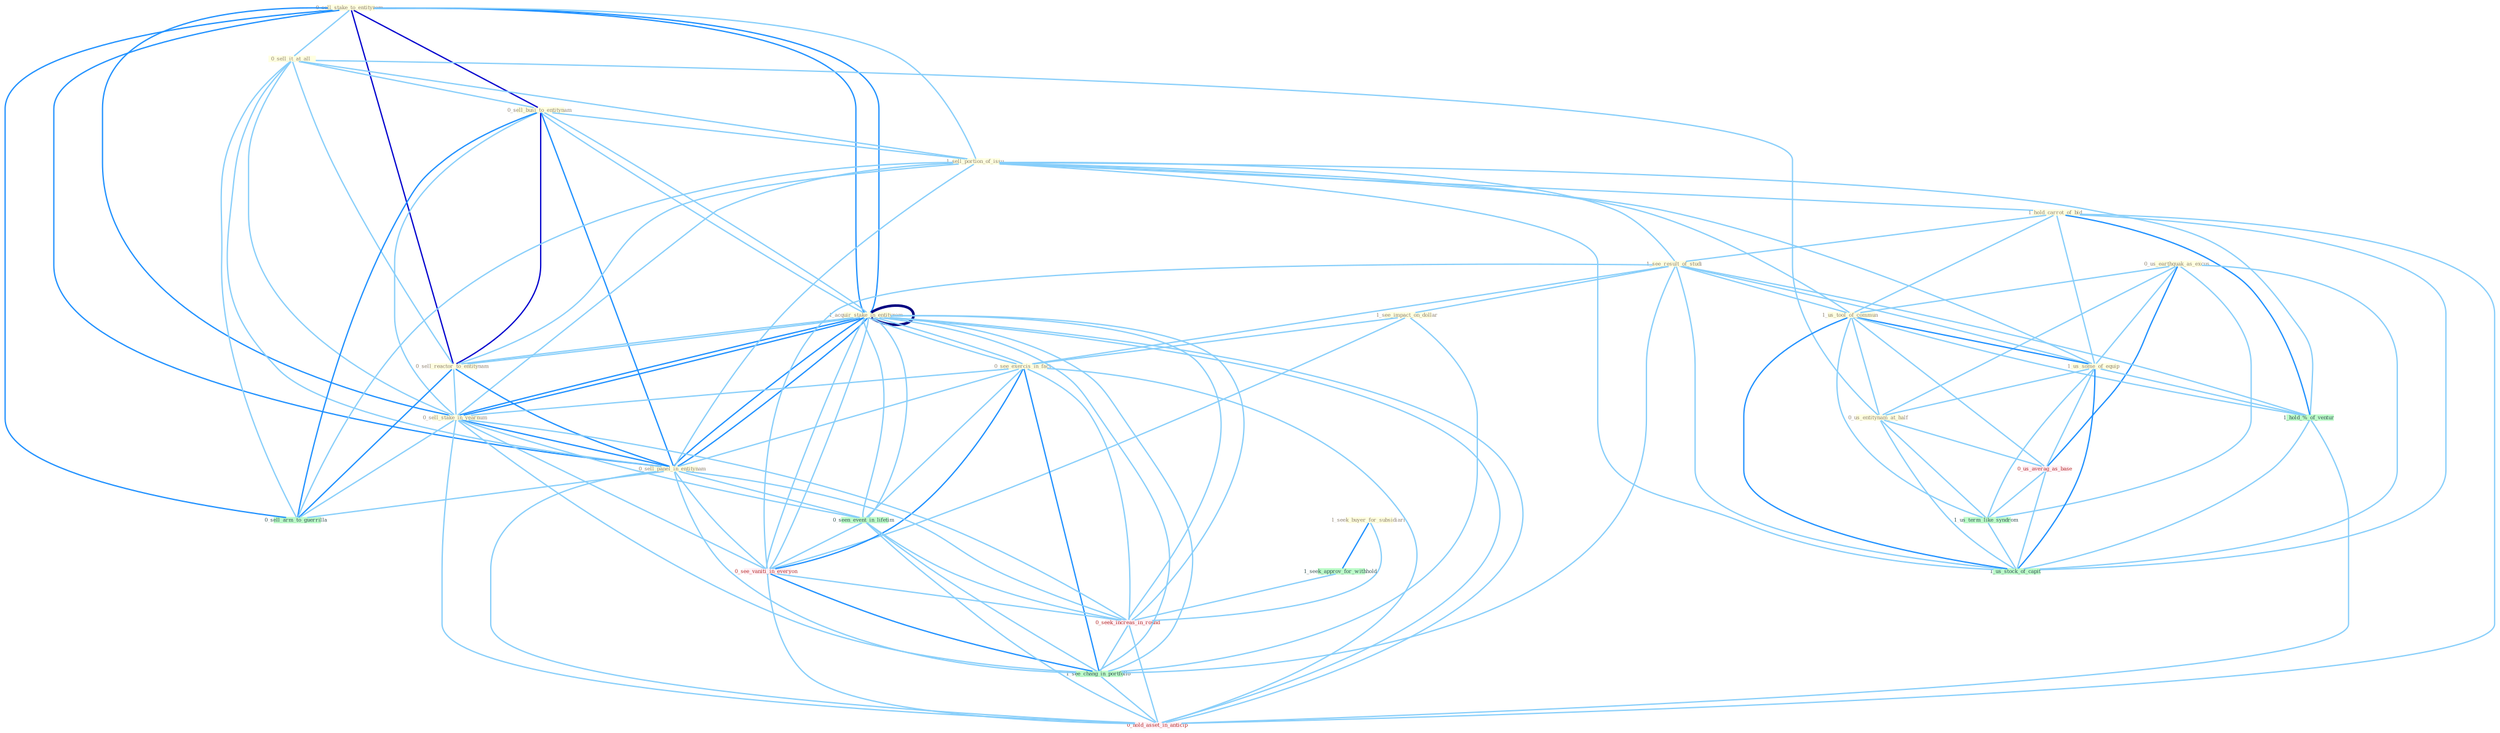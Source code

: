 Graph G{ 
    node
    [shape=polygon,style=filled,width=.5,height=.06,color="#BDFCC9",fixedsize=true,fontsize=4,
    fontcolor="#2f4f4f"];
    {node
    [color="#ffffe0", fontcolor="#8b7d6b"] "0_sell_stake_to_entitynam " "0_sell_it_at_all " "0_sell_busi_to_entitynam " "1_acquir_stake_in_entitynam " "1_sell_portion_of_issu " "1_hold_carrot_of_bid " "0_us_earthquak_as_excus " "1_see_result_of_studi " "1_see_impact_on_dollar " "0_sell_reactor_to_entitynam " "1_seek_buyer_for_subsidiari " "1_us_tool_of_commun " "1_acquir_stake_in_entitynam " "1_us_some_of_equip " "0_us_entitynam_at_half " "0_see_exercis_in_fact " "0_sell_stake_in_yearnum " "0_sell_panel_in_entitynam "}
{node [color="#fff0f5", fontcolor="#b22222"] "0_us_averag_as_base " "0_see_vaniti_in_everyon " "0_seek_increas_in_round " "0_hold_asset_in_anticip "}
edge [color="#B0E2FF"];

	"0_sell_stake_to_entitynam " -- "0_sell_it_at_all " [w="1", color="#87cefa" ];
	"0_sell_stake_to_entitynam " -- "0_sell_busi_to_entitynam " [w="3", color="#0000cd" , len=0.6];
	"0_sell_stake_to_entitynam " -- "1_acquir_stake_in_entitynam " [w="2", color="#1e90ff" , len=0.8];
	"0_sell_stake_to_entitynam " -- "1_sell_portion_of_issu " [w="1", color="#87cefa" ];
	"0_sell_stake_to_entitynam " -- "0_sell_reactor_to_entitynam " [w="3", color="#0000cd" , len=0.6];
	"0_sell_stake_to_entitynam " -- "1_acquir_stake_in_entitynam " [w="2", color="#1e90ff" , len=0.8];
	"0_sell_stake_to_entitynam " -- "0_sell_stake_in_yearnum " [w="2", color="#1e90ff" , len=0.8];
	"0_sell_stake_to_entitynam " -- "0_sell_panel_in_entitynam " [w="2", color="#1e90ff" , len=0.8];
	"0_sell_stake_to_entitynam " -- "0_sell_arm_to_guerrilla " [w="2", color="#1e90ff" , len=0.8];
	"0_sell_it_at_all " -- "0_sell_busi_to_entitynam " [w="1", color="#87cefa" ];
	"0_sell_it_at_all " -- "1_sell_portion_of_issu " [w="1", color="#87cefa" ];
	"0_sell_it_at_all " -- "0_sell_reactor_to_entitynam " [w="1", color="#87cefa" ];
	"0_sell_it_at_all " -- "0_us_entitynam_at_half " [w="1", color="#87cefa" ];
	"0_sell_it_at_all " -- "0_sell_stake_in_yearnum " [w="1", color="#87cefa" ];
	"0_sell_it_at_all " -- "0_sell_panel_in_entitynam " [w="1", color="#87cefa" ];
	"0_sell_it_at_all " -- "0_sell_arm_to_guerrilla " [w="1", color="#87cefa" ];
	"0_sell_busi_to_entitynam " -- "1_acquir_stake_in_entitynam " [w="1", color="#87cefa" ];
	"0_sell_busi_to_entitynam " -- "1_sell_portion_of_issu " [w="1", color="#87cefa" ];
	"0_sell_busi_to_entitynam " -- "0_sell_reactor_to_entitynam " [w="3", color="#0000cd" , len=0.6];
	"0_sell_busi_to_entitynam " -- "1_acquir_stake_in_entitynam " [w="1", color="#87cefa" ];
	"0_sell_busi_to_entitynam " -- "0_sell_stake_in_yearnum " [w="1", color="#87cefa" ];
	"0_sell_busi_to_entitynam " -- "0_sell_panel_in_entitynam " [w="2", color="#1e90ff" , len=0.8];
	"0_sell_busi_to_entitynam " -- "0_sell_arm_to_guerrilla " [w="2", color="#1e90ff" , len=0.8];
	"1_acquir_stake_in_entitynam " -- "0_sell_reactor_to_entitynam " [w="1", color="#87cefa" ];
	"1_acquir_stake_in_entitynam " -- "1_acquir_stake_in_entitynam " [w="4", style=bold, color="#000080", len=0.4];
	"1_acquir_stake_in_entitynam " -- "0_see_exercis_in_fact " [w="1", color="#87cefa" ];
	"1_acquir_stake_in_entitynam " -- "0_sell_stake_in_yearnum " [w="2", color="#1e90ff" , len=0.8];
	"1_acquir_stake_in_entitynam " -- "0_sell_panel_in_entitynam " [w="2", color="#1e90ff" , len=0.8];
	"1_acquir_stake_in_entitynam " -- "0_seen_event_in_lifetim " [w="1", color="#87cefa" ];
	"1_acquir_stake_in_entitynam " -- "0_see_vaniti_in_everyon " [w="1", color="#87cefa" ];
	"1_acquir_stake_in_entitynam " -- "0_seek_increas_in_round " [w="1", color="#87cefa" ];
	"1_acquir_stake_in_entitynam " -- "1_see_chang_in_portfolio " [w="1", color="#87cefa" ];
	"1_acquir_stake_in_entitynam " -- "0_hold_asset_in_anticip " [w="1", color="#87cefa" ];
	"1_sell_portion_of_issu " -- "1_hold_carrot_of_bid " [w="1", color="#87cefa" ];
	"1_sell_portion_of_issu " -- "1_see_result_of_studi " [w="1", color="#87cefa" ];
	"1_sell_portion_of_issu " -- "0_sell_reactor_to_entitynam " [w="1", color="#87cefa" ];
	"1_sell_portion_of_issu " -- "1_us_tool_of_commun " [w="1", color="#87cefa" ];
	"1_sell_portion_of_issu " -- "1_us_some_of_equip " [w="1", color="#87cefa" ];
	"1_sell_portion_of_issu " -- "0_sell_stake_in_yearnum " [w="1", color="#87cefa" ];
	"1_sell_portion_of_issu " -- "0_sell_panel_in_entitynam " [w="1", color="#87cefa" ];
	"1_sell_portion_of_issu " -- "1_hold_%_of_ventur " [w="1", color="#87cefa" ];
	"1_sell_portion_of_issu " -- "0_sell_arm_to_guerrilla " [w="1", color="#87cefa" ];
	"1_sell_portion_of_issu " -- "1_us_stock_of_capit " [w="1", color="#87cefa" ];
	"1_hold_carrot_of_bid " -- "1_see_result_of_studi " [w="1", color="#87cefa" ];
	"1_hold_carrot_of_bid " -- "1_us_tool_of_commun " [w="1", color="#87cefa" ];
	"1_hold_carrot_of_bid " -- "1_us_some_of_equip " [w="1", color="#87cefa" ];
	"1_hold_carrot_of_bid " -- "1_hold_%_of_ventur " [w="2", color="#1e90ff" , len=0.8];
	"1_hold_carrot_of_bid " -- "1_us_stock_of_capit " [w="1", color="#87cefa" ];
	"1_hold_carrot_of_bid " -- "0_hold_asset_in_anticip " [w="1", color="#87cefa" ];
	"0_us_earthquak_as_excus " -- "1_us_tool_of_commun " [w="1", color="#87cefa" ];
	"0_us_earthquak_as_excus " -- "1_us_some_of_equip " [w="1", color="#87cefa" ];
	"0_us_earthquak_as_excus " -- "0_us_entitynam_at_half " [w="1", color="#87cefa" ];
	"0_us_earthquak_as_excus " -- "0_us_averag_as_base " [w="2", color="#1e90ff" , len=0.8];
	"0_us_earthquak_as_excus " -- "1_us_term_like_syndrom " [w="1", color="#87cefa" ];
	"0_us_earthquak_as_excus " -- "1_us_stock_of_capit " [w="1", color="#87cefa" ];
	"1_see_result_of_studi " -- "1_see_impact_on_dollar " [w="1", color="#87cefa" ];
	"1_see_result_of_studi " -- "1_us_tool_of_commun " [w="1", color="#87cefa" ];
	"1_see_result_of_studi " -- "1_us_some_of_equip " [w="1", color="#87cefa" ];
	"1_see_result_of_studi " -- "0_see_exercis_in_fact " [w="1", color="#87cefa" ];
	"1_see_result_of_studi " -- "1_hold_%_of_ventur " [w="1", color="#87cefa" ];
	"1_see_result_of_studi " -- "0_see_vaniti_in_everyon " [w="1", color="#87cefa" ];
	"1_see_result_of_studi " -- "1_us_stock_of_capit " [w="1", color="#87cefa" ];
	"1_see_result_of_studi " -- "1_see_chang_in_portfolio " [w="1", color="#87cefa" ];
	"1_see_impact_on_dollar " -- "0_see_exercis_in_fact " [w="1", color="#87cefa" ];
	"1_see_impact_on_dollar " -- "0_see_vaniti_in_everyon " [w="1", color="#87cefa" ];
	"1_see_impact_on_dollar " -- "1_see_chang_in_portfolio " [w="1", color="#87cefa" ];
	"0_sell_reactor_to_entitynam " -- "1_acquir_stake_in_entitynam " [w="1", color="#87cefa" ];
	"0_sell_reactor_to_entitynam " -- "0_sell_stake_in_yearnum " [w="1", color="#87cefa" ];
	"0_sell_reactor_to_entitynam " -- "0_sell_panel_in_entitynam " [w="2", color="#1e90ff" , len=0.8];
	"0_sell_reactor_to_entitynam " -- "0_sell_arm_to_guerrilla " [w="2", color="#1e90ff" , len=0.8];
	"1_seek_buyer_for_subsidiari " -- "1_seek_approv_for_withhold " [w="2", color="#1e90ff" , len=0.8];
	"1_seek_buyer_for_subsidiari " -- "0_seek_increas_in_round " [w="1", color="#87cefa" ];
	"1_us_tool_of_commun " -- "1_us_some_of_equip " [w="2", color="#1e90ff" , len=0.8];
	"1_us_tool_of_commun " -- "0_us_entitynam_at_half " [w="1", color="#87cefa" ];
	"1_us_tool_of_commun " -- "0_us_averag_as_base " [w="1", color="#87cefa" ];
	"1_us_tool_of_commun " -- "1_us_term_like_syndrom " [w="1", color="#87cefa" ];
	"1_us_tool_of_commun " -- "1_hold_%_of_ventur " [w="1", color="#87cefa" ];
	"1_us_tool_of_commun " -- "1_us_stock_of_capit " [w="2", color="#1e90ff" , len=0.8];
	"1_acquir_stake_in_entitynam " -- "0_see_exercis_in_fact " [w="1", color="#87cefa" ];
	"1_acquir_stake_in_entitynam " -- "0_sell_stake_in_yearnum " [w="2", color="#1e90ff" , len=0.8];
	"1_acquir_stake_in_entitynam " -- "0_sell_panel_in_entitynam " [w="2", color="#1e90ff" , len=0.8];
	"1_acquir_stake_in_entitynam " -- "0_seen_event_in_lifetim " [w="1", color="#87cefa" ];
	"1_acquir_stake_in_entitynam " -- "0_see_vaniti_in_everyon " [w="1", color="#87cefa" ];
	"1_acquir_stake_in_entitynam " -- "0_seek_increas_in_round " [w="1", color="#87cefa" ];
	"1_acquir_stake_in_entitynam " -- "1_see_chang_in_portfolio " [w="1", color="#87cefa" ];
	"1_acquir_stake_in_entitynam " -- "0_hold_asset_in_anticip " [w="1", color="#87cefa" ];
	"1_us_some_of_equip " -- "0_us_entitynam_at_half " [w="1", color="#87cefa" ];
	"1_us_some_of_equip " -- "0_us_averag_as_base " [w="1", color="#87cefa" ];
	"1_us_some_of_equip " -- "1_us_term_like_syndrom " [w="1", color="#87cefa" ];
	"1_us_some_of_equip " -- "1_hold_%_of_ventur " [w="1", color="#87cefa" ];
	"1_us_some_of_equip " -- "1_us_stock_of_capit " [w="2", color="#1e90ff" , len=0.8];
	"0_us_entitynam_at_half " -- "0_us_averag_as_base " [w="1", color="#87cefa" ];
	"0_us_entitynam_at_half " -- "1_us_term_like_syndrom " [w="1", color="#87cefa" ];
	"0_us_entitynam_at_half " -- "1_us_stock_of_capit " [w="1", color="#87cefa" ];
	"0_see_exercis_in_fact " -- "0_sell_stake_in_yearnum " [w="1", color="#87cefa" ];
	"0_see_exercis_in_fact " -- "0_sell_panel_in_entitynam " [w="1", color="#87cefa" ];
	"0_see_exercis_in_fact " -- "0_seen_event_in_lifetim " [w="1", color="#87cefa" ];
	"0_see_exercis_in_fact " -- "0_see_vaniti_in_everyon " [w="2", color="#1e90ff" , len=0.8];
	"0_see_exercis_in_fact " -- "0_seek_increas_in_round " [w="1", color="#87cefa" ];
	"0_see_exercis_in_fact " -- "1_see_chang_in_portfolio " [w="2", color="#1e90ff" , len=0.8];
	"0_see_exercis_in_fact " -- "0_hold_asset_in_anticip " [w="1", color="#87cefa" ];
	"0_sell_stake_in_yearnum " -- "0_sell_panel_in_entitynam " [w="2", color="#1e90ff" , len=0.8];
	"0_sell_stake_in_yearnum " -- "0_seen_event_in_lifetim " [w="1", color="#87cefa" ];
	"0_sell_stake_in_yearnum " -- "0_see_vaniti_in_everyon " [w="1", color="#87cefa" ];
	"0_sell_stake_in_yearnum " -- "0_sell_arm_to_guerrilla " [w="1", color="#87cefa" ];
	"0_sell_stake_in_yearnum " -- "0_seek_increas_in_round " [w="1", color="#87cefa" ];
	"0_sell_stake_in_yearnum " -- "1_see_chang_in_portfolio " [w="1", color="#87cefa" ];
	"0_sell_stake_in_yearnum " -- "0_hold_asset_in_anticip " [w="1", color="#87cefa" ];
	"0_sell_panel_in_entitynam " -- "0_seen_event_in_lifetim " [w="1", color="#87cefa" ];
	"0_sell_panel_in_entitynam " -- "0_see_vaniti_in_everyon " [w="1", color="#87cefa" ];
	"0_sell_panel_in_entitynam " -- "0_sell_arm_to_guerrilla " [w="1", color="#87cefa" ];
	"0_sell_panel_in_entitynam " -- "0_seek_increas_in_round " [w="1", color="#87cefa" ];
	"0_sell_panel_in_entitynam " -- "1_see_chang_in_portfolio " [w="1", color="#87cefa" ];
	"0_sell_panel_in_entitynam " -- "0_hold_asset_in_anticip " [w="1", color="#87cefa" ];
	"0_seen_event_in_lifetim " -- "0_see_vaniti_in_everyon " [w="1", color="#87cefa" ];
	"0_seen_event_in_lifetim " -- "0_seek_increas_in_round " [w="1", color="#87cefa" ];
	"0_seen_event_in_lifetim " -- "1_see_chang_in_portfolio " [w="1", color="#87cefa" ];
	"0_seen_event_in_lifetim " -- "0_hold_asset_in_anticip " [w="1", color="#87cefa" ];
	"0_us_averag_as_base " -- "1_us_term_like_syndrom " [w="1", color="#87cefa" ];
	"0_us_averag_as_base " -- "1_us_stock_of_capit " [w="1", color="#87cefa" ];
	"1_us_term_like_syndrom " -- "1_us_stock_of_capit " [w="1", color="#87cefa" ];
	"1_seek_approv_for_withhold " -- "0_seek_increas_in_round " [w="1", color="#87cefa" ];
	"1_hold_%_of_ventur " -- "1_us_stock_of_capit " [w="1", color="#87cefa" ];
	"1_hold_%_of_ventur " -- "0_hold_asset_in_anticip " [w="1", color="#87cefa" ];
	"0_see_vaniti_in_everyon " -- "0_seek_increas_in_round " [w="1", color="#87cefa" ];
	"0_see_vaniti_in_everyon " -- "1_see_chang_in_portfolio " [w="2", color="#1e90ff" , len=0.8];
	"0_see_vaniti_in_everyon " -- "0_hold_asset_in_anticip " [w="1", color="#87cefa" ];
	"0_seek_increas_in_round " -- "1_see_chang_in_portfolio " [w="1", color="#87cefa" ];
	"0_seek_increas_in_round " -- "0_hold_asset_in_anticip " [w="1", color="#87cefa" ];
	"1_see_chang_in_portfolio " -- "0_hold_asset_in_anticip " [w="1", color="#87cefa" ];
}
